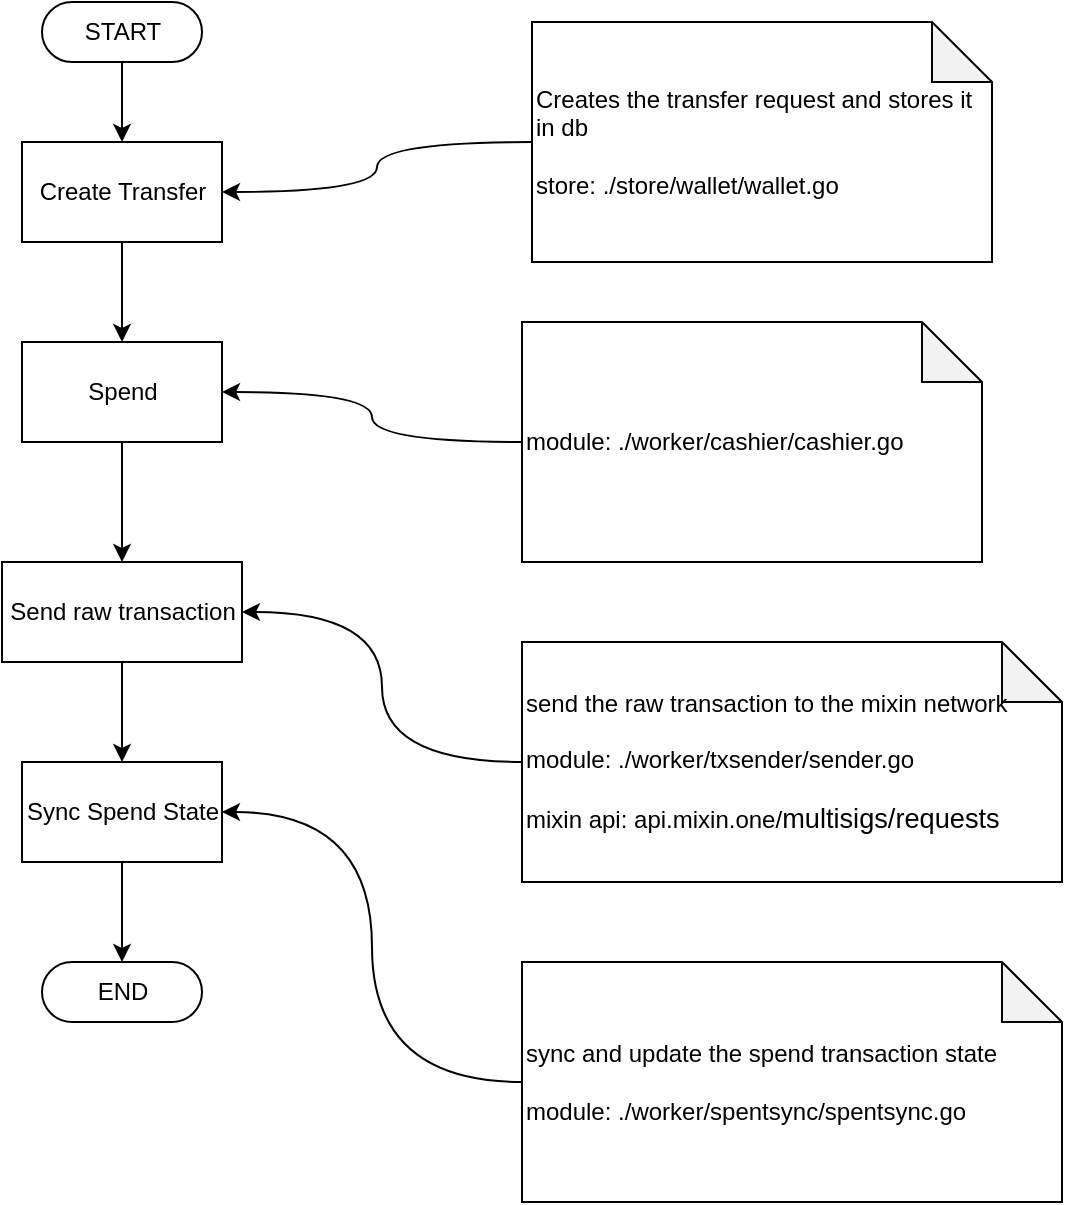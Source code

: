 <mxfile>
    <diagram id="cIbMVwWUsUZyiPH-DN-s" name="Page-1">
        <mxGraphModel dx="1371" dy="956" grid="1" gridSize="10" guides="1" tooltips="1" connect="1" arrows="1" fold="1" page="1" pageScale="1" pageWidth="850" pageHeight="1100" math="0" shadow="0">
            <root>
                <mxCell id="0"/>
                <mxCell id="1" parent="0"/>
                <mxCell id="7" style="edgeStyle=orthogonalEdgeStyle;rounded=0;orthogonalLoop=1;jettySize=auto;html=1;entryX=0.5;entryY=0;entryDx=0;entryDy=0;" edge="1" parent="1" source="2" target="4">
                    <mxGeometry relative="1" as="geometry"/>
                </mxCell>
                <mxCell id="2" value="START" style="html=1;dashed=0;whitespace=wrap;shape=mxgraph.dfd.start" vertex="1" parent="1">
                    <mxGeometry x="180" y="20" width="80" height="30" as="geometry"/>
                </mxCell>
                <mxCell id="3" value="&lt;span&gt;Creates the transfer request and stores it in db&lt;br&gt;&lt;br&gt;store: ./store/wallet/wallet.go&lt;br&gt;&lt;/span&gt;" style="shape=note;whiteSpace=wrap;html=1;backgroundOutline=1;darkOpacity=0.05;align=left;" vertex="1" parent="1">
                    <mxGeometry x="425" y="30" width="230" height="120" as="geometry"/>
                </mxCell>
                <mxCell id="9" style="edgeStyle=orthogonalEdgeStyle;rounded=0;orthogonalLoop=1;jettySize=auto;html=1;entryX=0.5;entryY=0;entryDx=0;entryDy=0;" edge="1" parent="1" source="4" target="8">
                    <mxGeometry relative="1" as="geometry"/>
                </mxCell>
                <mxCell id="4" value="Create Transfer" style="html=1;dashed=0;whitespace=wrap;" vertex="1" parent="1">
                    <mxGeometry x="170" y="90" width="100" height="50" as="geometry"/>
                </mxCell>
                <mxCell id="6" style="edgeStyle=orthogonalEdgeStyle;rounded=0;orthogonalLoop=1;jettySize=auto;html=1;entryX=1;entryY=0.5;entryDx=0;entryDy=0;curved=1;exitX=0;exitY=0.5;exitDx=0;exitDy=0;exitPerimeter=0;" edge="1" parent="1" source="3" target="4">
                    <mxGeometry relative="1" as="geometry">
                        <mxPoint x="320" y="80" as="sourcePoint"/>
                        <mxPoint x="230" y="135" as="targetPoint"/>
                    </mxGeometry>
                </mxCell>
                <mxCell id="14" style="edgeStyle=orthogonalEdgeStyle;curved=1;rounded=0;orthogonalLoop=1;jettySize=auto;html=1;entryX=0.5;entryY=0;entryDx=0;entryDy=0;" edge="1" parent="1" source="8" target="12">
                    <mxGeometry relative="1" as="geometry"/>
                </mxCell>
                <mxCell id="8" value="Spend" style="html=1;dashed=0;whitespace=wrap;" vertex="1" parent="1">
                    <mxGeometry x="170" y="190" width="100" height="50" as="geometry"/>
                </mxCell>
                <mxCell id="11" style="edgeStyle=orthogonalEdgeStyle;rounded=0;orthogonalLoop=1;jettySize=auto;html=1;entryX=1;entryY=0.5;entryDx=0;entryDy=0;curved=1;" edge="1" parent="1" source="10" target="8">
                    <mxGeometry relative="1" as="geometry"/>
                </mxCell>
                <mxCell id="10" value="&lt;span&gt;module: ./worker/cashier/cashier.go&lt;br&gt;&lt;/span&gt;" style="shape=note;whiteSpace=wrap;html=1;backgroundOutline=1;darkOpacity=0.05;align=left;" vertex="1" parent="1">
                    <mxGeometry x="420" y="180" width="230" height="120" as="geometry"/>
                </mxCell>
                <mxCell id="18" style="edgeStyle=orthogonalEdgeStyle;curved=1;rounded=0;orthogonalLoop=1;jettySize=auto;html=1;entryX=0.5;entryY=0;entryDx=0;entryDy=0;" edge="1" parent="1" source="12" target="17">
                    <mxGeometry relative="1" as="geometry"/>
                </mxCell>
                <mxCell id="12" value="Send raw transaction" style="html=1;dashed=0;whitespace=wrap;" vertex="1" parent="1">
                    <mxGeometry x="160" y="300" width="120" height="50" as="geometry"/>
                </mxCell>
                <mxCell id="16" style="edgeStyle=orthogonalEdgeStyle;curved=1;rounded=0;orthogonalLoop=1;jettySize=auto;html=1;entryX=1;entryY=0.5;entryDx=0;entryDy=0;" edge="1" parent="1" source="15" target="12">
                    <mxGeometry relative="1" as="geometry"/>
                </mxCell>
                <mxCell id="15" value="&lt;span&gt;send the raw transaction to the mixin network&lt;br&gt;&lt;br&gt;module: ./worker/txsender/sender.go&lt;br&gt;&lt;br&gt;mixin api: api.mixin.one/&lt;/span&gt;&lt;span style=&quot;font-family: , &amp;#34;consolas&amp;#34; , &amp;#34;liberation mono&amp;#34; , &amp;#34;menlo&amp;#34; , monospace ; font-size: 13.6px&quot;&gt;multisigs/requests&lt;/span&gt;" style="shape=note;whiteSpace=wrap;html=1;backgroundOutline=1;darkOpacity=0.05;align=left;" vertex="1" parent="1">
                    <mxGeometry x="420" y="340" width="270" height="120" as="geometry"/>
                </mxCell>
                <mxCell id="22" style="edgeStyle=orthogonalEdgeStyle;curved=1;rounded=0;orthogonalLoop=1;jettySize=auto;html=1;entryX=0.5;entryY=0.5;entryDx=0;entryDy=-15;entryPerimeter=0;" edge="1" parent="1" source="17" target="21">
                    <mxGeometry relative="1" as="geometry"/>
                </mxCell>
                <mxCell id="17" value="Sync Spend State" style="html=1;dashed=0;whitespace=wrap;" vertex="1" parent="1">
                    <mxGeometry x="170" y="400" width="100" height="50" as="geometry"/>
                </mxCell>
                <mxCell id="20" style="edgeStyle=orthogonalEdgeStyle;curved=1;rounded=0;orthogonalLoop=1;jettySize=auto;html=1;entryX=1;entryY=0.5;entryDx=0;entryDy=0;" edge="1" parent="1" source="19" target="17">
                    <mxGeometry relative="1" as="geometry"/>
                </mxCell>
                <mxCell id="19" value="sync and update the spend transaction state&lt;br&gt;&lt;br&gt;module: ./worker/spentsync/spentsync.go" style="shape=note;whiteSpace=wrap;html=1;backgroundOutline=1;darkOpacity=0.05;align=left;" vertex="1" parent="1">
                    <mxGeometry x="420" y="500" width="270" height="120" as="geometry"/>
                </mxCell>
                <mxCell id="21" value="END" style="html=1;dashed=0;whitespace=wrap;shape=mxgraph.dfd.start" vertex="1" parent="1">
                    <mxGeometry x="180" y="500" width="80" height="30" as="geometry"/>
                </mxCell>
            </root>
        </mxGraphModel>
    </diagram>
</mxfile>